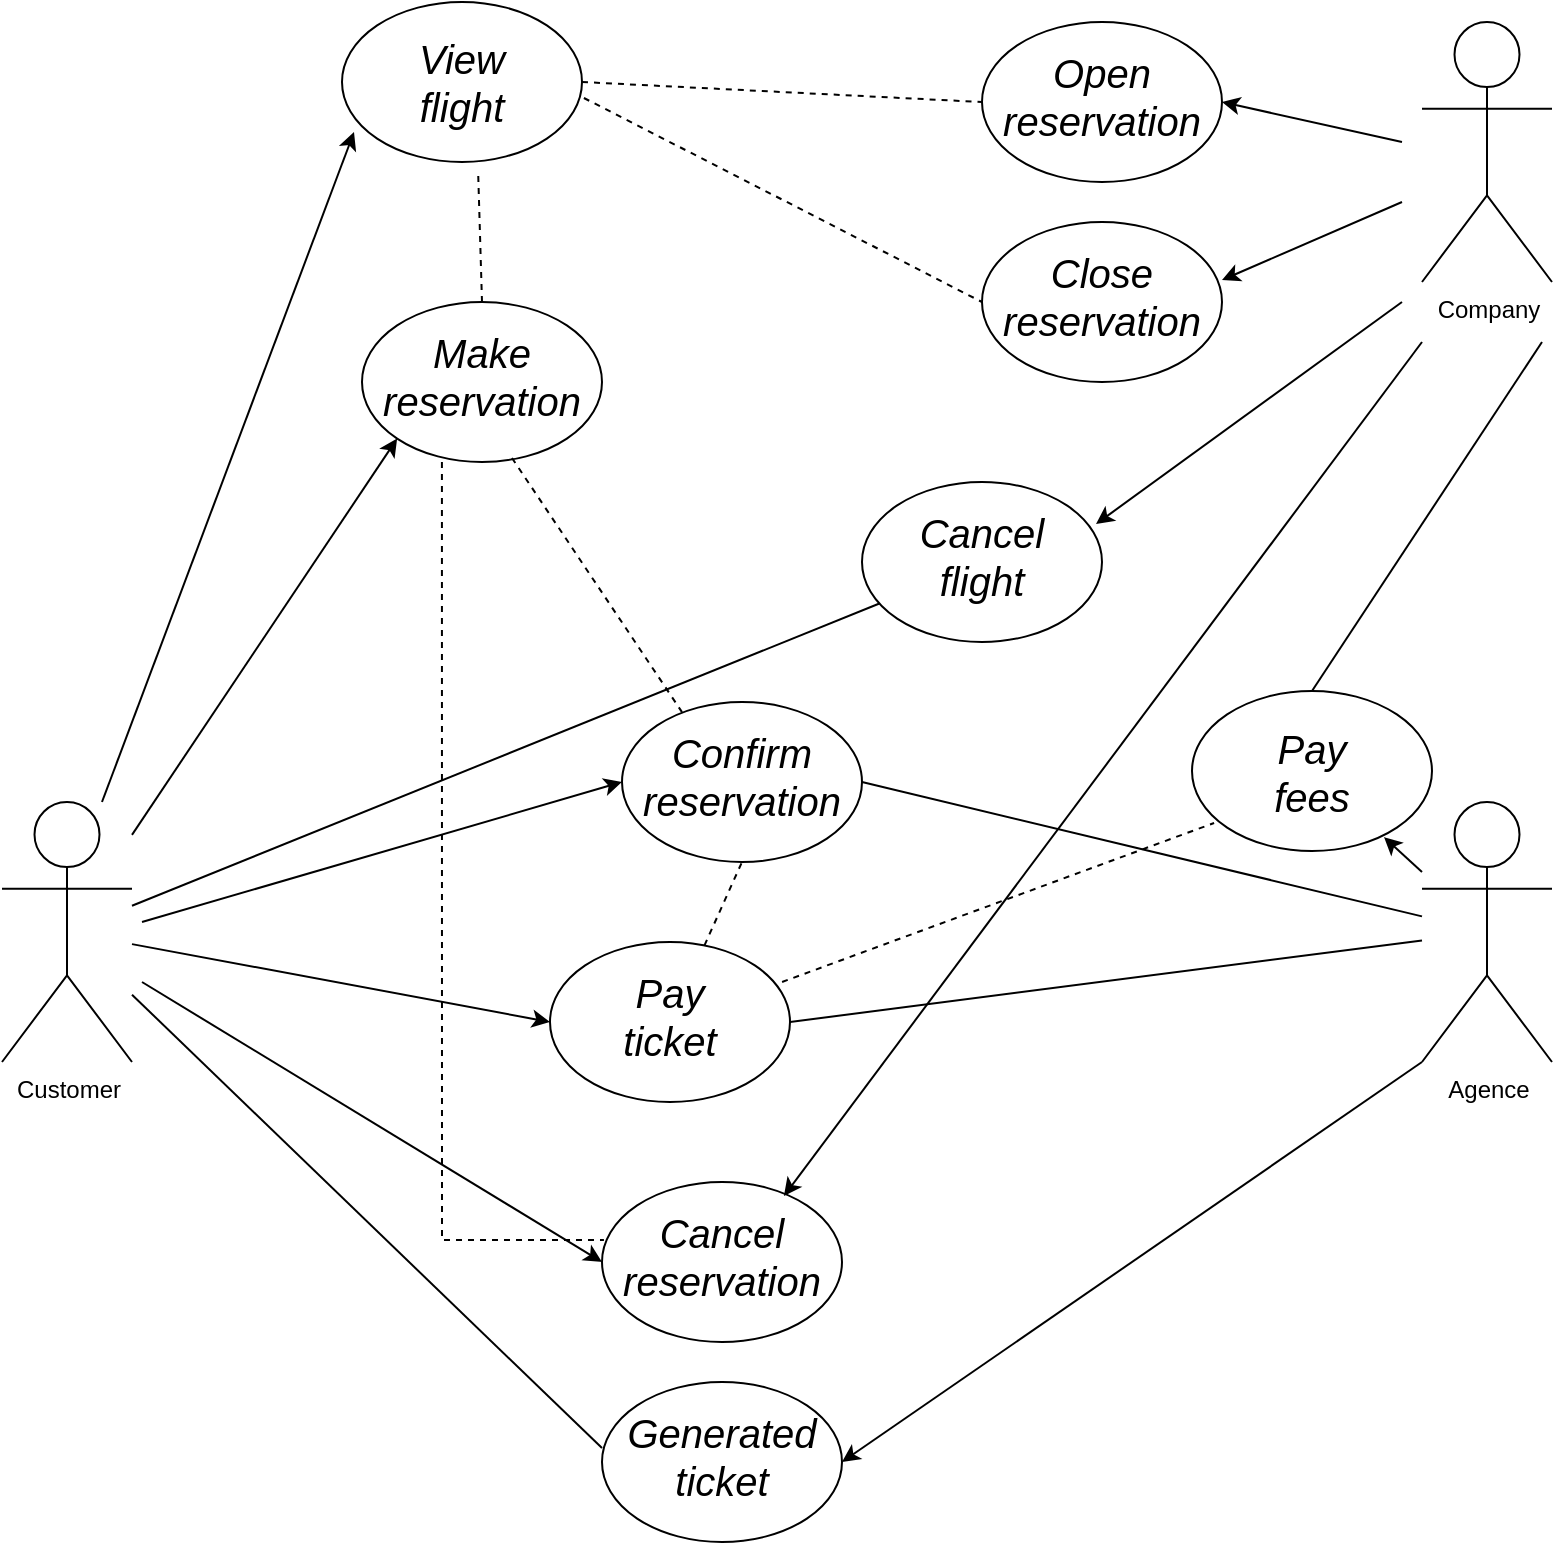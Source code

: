 <mxfile version="16.5.1" type="device"><diagram id="ceLG0h7EkE7IixqswX3k" name="Page-1"><mxGraphModel dx="1261" dy="803" grid="1" gridSize="10" guides="1" tooltips="1" connect="1" arrows="1" fold="1" page="1" pageScale="1" pageWidth="827" pageHeight="1169" math="0" shadow="0"><root><mxCell id="0"/><mxCell id="1" parent="0"/><mxCell id="N7wIcBvlE-h2t6XAFPV8-1" value="Customer" style="shape=umlActor;verticalLabelPosition=bottom;verticalAlign=top;html=1;outlineConnect=0;" vertex="1" parent="1"><mxGeometry x="20" y="470" width="65" height="130" as="geometry"/></mxCell><mxCell id="N7wIcBvlE-h2t6XAFPV8-8" value="Company" style="shape=umlActor;verticalLabelPosition=bottom;verticalAlign=top;html=1;outlineConnect=0;" vertex="1" parent="1"><mxGeometry x="730" y="80" width="65" height="130" as="geometry"/></mxCell><mxCell id="N7wIcBvlE-h2t6XAFPV8-9" value="Agence" style="shape=umlActor;verticalLabelPosition=bottom;verticalAlign=top;html=1;outlineConnect=0;" vertex="1" parent="1"><mxGeometry x="730" y="470" width="65" height="130" as="geometry"/></mxCell><mxCell id="N7wIcBvlE-h2t6XAFPV8-20" value="" style="group" vertex="1" connectable="0" parent="1"><mxGeometry x="480" y="90" width="120" height="80" as="geometry"/></mxCell><mxCell id="N7wIcBvlE-h2t6XAFPV8-16" value="" style="ellipse;whiteSpace=wrap;html=1;fillColor=none;" vertex="1" parent="N7wIcBvlE-h2t6XAFPV8-20"><mxGeometry x="30" y="-10" width="120" height="80" as="geometry"/></mxCell><mxCell id="N7wIcBvlE-h2t6XAFPV8-17" value="&lt;span data-lucid-type=&quot;application/vnd.lucid.text&quot; data-lucid-content=&quot;{&amp;#34;t&amp;#34;:&amp;#34;View  flight&amp;#34;,&amp;#34;m&amp;#34;:[{&amp;#34;s&amp;#34;:0,&amp;#34;n&amp;#34;:&amp;#34;a&amp;#34;,&amp;#34;v&amp;#34;:&amp;#34;center&amp;#34;},{&amp;#34;s&amp;#34;:0,&amp;#34;n&amp;#34;:&amp;#34;fc&amp;#34;,&amp;#34;v&amp;#34;:&amp;#34;Oblique&amp;#34;,&amp;#34;e&amp;#34;:12},{&amp;#34;s&amp;#34;:0,&amp;#34;n&amp;#34;:&amp;#34;fid&amp;#34;,&amp;#34;v&amp;#34;:8,&amp;#34;e&amp;#34;:12},{&amp;#34;s&amp;#34;:0,&amp;#34;n&amp;#34;:&amp;#34;i&amp;#34;,&amp;#34;v&amp;#34;:true,&amp;#34;e&amp;#34;:12},{&amp;#34;s&amp;#34;:0,&amp;#34;n&amp;#34;:&amp;#34;s&amp;#34;,&amp;#34;v&amp;#34;:17.778,&amp;#34;e&amp;#34;:12},{&amp;#34;s&amp;#34;:0,&amp;#34;n&amp;#34;:&amp;#34;c&amp;#34;,&amp;#34;v&amp;#34;:&amp;#34;#ffffffff&amp;#34;,&amp;#34;e&amp;#34;:12}]}&quot; style=&quot;font-size: 20px&quot;&gt;&lt;span style=&quot;font-style: italic ; font-size: 20px&quot;&gt;Open reservation&lt;/span&gt;&lt;/span&gt;" style="text;html=1;align=center;verticalAlign=middle;whiteSpace=wrap;rounded=0;labelBackgroundColor=none;fontColor=default;fontSize=20;" vertex="1" parent="N7wIcBvlE-h2t6XAFPV8-20"><mxGeometry x="55" y="9.5" width="70" height="35" as="geometry"/></mxCell><mxCell id="N7wIcBvlE-h2t6XAFPV8-21" value="" style="group" vertex="1" connectable="0" parent="1"><mxGeometry x="510" y="180" width="120" height="80" as="geometry"/></mxCell><mxCell id="N7wIcBvlE-h2t6XAFPV8-18" value="" style="ellipse;whiteSpace=wrap;html=1;fillColor=none;" vertex="1" parent="N7wIcBvlE-h2t6XAFPV8-21"><mxGeometry width="120" height="80" as="geometry"/></mxCell><mxCell id="N7wIcBvlE-h2t6XAFPV8-19" value="&lt;span data-lucid-type=&quot;application/vnd.lucid.text&quot; data-lucid-content=&quot;{&amp;#34;t&amp;#34;:&amp;#34;View  flight&amp;#34;,&amp;#34;m&amp;#34;:[{&amp;#34;s&amp;#34;:0,&amp;#34;n&amp;#34;:&amp;#34;a&amp;#34;,&amp;#34;v&amp;#34;:&amp;#34;center&amp;#34;},{&amp;#34;s&amp;#34;:0,&amp;#34;n&amp;#34;:&amp;#34;fc&amp;#34;,&amp;#34;v&amp;#34;:&amp;#34;Oblique&amp;#34;,&amp;#34;e&amp;#34;:12},{&amp;#34;s&amp;#34;:0,&amp;#34;n&amp;#34;:&amp;#34;fid&amp;#34;,&amp;#34;v&amp;#34;:8,&amp;#34;e&amp;#34;:12},{&amp;#34;s&amp;#34;:0,&amp;#34;n&amp;#34;:&amp;#34;i&amp;#34;,&amp;#34;v&amp;#34;:true,&amp;#34;e&amp;#34;:12},{&amp;#34;s&amp;#34;:0,&amp;#34;n&amp;#34;:&amp;#34;s&amp;#34;,&amp;#34;v&amp;#34;:17.778,&amp;#34;e&amp;#34;:12},{&amp;#34;s&amp;#34;:0,&amp;#34;n&amp;#34;:&amp;#34;c&amp;#34;,&amp;#34;v&amp;#34;:&amp;#34;#ffffffff&amp;#34;,&amp;#34;e&amp;#34;:12}]}&quot; style=&quot;font-size: 20px&quot;&gt;&lt;span style=&quot;font-style: italic ; font-size: 20px&quot;&gt;Close reservation&lt;/span&gt;&lt;/span&gt;" style="text;html=1;align=center;verticalAlign=middle;whiteSpace=wrap;rounded=0;labelBackgroundColor=none;fontColor=default;fontSize=20;" vertex="1" parent="N7wIcBvlE-h2t6XAFPV8-21"><mxGeometry x="25" y="19.5" width="70" height="35" as="geometry"/></mxCell><mxCell id="N7wIcBvlE-h2t6XAFPV8-22" value="" style="group" vertex="1" connectable="0" parent="1"><mxGeometry x="200" y="220" width="120" height="80" as="geometry"/></mxCell><mxCell id="N7wIcBvlE-h2t6XAFPV8-14" value="" style="ellipse;whiteSpace=wrap;html=1;fillColor=none;" vertex="1" parent="N7wIcBvlE-h2t6XAFPV8-22"><mxGeometry width="120" height="80" as="geometry"/></mxCell><mxCell id="N7wIcBvlE-h2t6XAFPV8-15" value="&lt;span data-lucid-type=&quot;application/vnd.lucid.text&quot; data-lucid-content=&quot;{&amp;#34;t&amp;#34;:&amp;#34;View  flight&amp;#34;,&amp;#34;m&amp;#34;:[{&amp;#34;s&amp;#34;:0,&amp;#34;n&amp;#34;:&amp;#34;a&amp;#34;,&amp;#34;v&amp;#34;:&amp;#34;center&amp;#34;},{&amp;#34;s&amp;#34;:0,&amp;#34;n&amp;#34;:&amp;#34;fc&amp;#34;,&amp;#34;v&amp;#34;:&amp;#34;Oblique&amp;#34;,&amp;#34;e&amp;#34;:12},{&amp;#34;s&amp;#34;:0,&amp;#34;n&amp;#34;:&amp;#34;fid&amp;#34;,&amp;#34;v&amp;#34;:8,&amp;#34;e&amp;#34;:12},{&amp;#34;s&amp;#34;:0,&amp;#34;n&amp;#34;:&amp;#34;i&amp;#34;,&amp;#34;v&amp;#34;:true,&amp;#34;e&amp;#34;:12},{&amp;#34;s&amp;#34;:0,&amp;#34;n&amp;#34;:&amp;#34;s&amp;#34;,&amp;#34;v&amp;#34;:17.778,&amp;#34;e&amp;#34;:12},{&amp;#34;s&amp;#34;:0,&amp;#34;n&amp;#34;:&amp;#34;c&amp;#34;,&amp;#34;v&amp;#34;:&amp;#34;#ffffffff&amp;#34;,&amp;#34;e&amp;#34;:12}]}&quot; style=&quot;font-size: 20px&quot;&gt;&lt;span style=&quot;font-style: italic ; font-size: 20px&quot;&gt;Make reservation&lt;/span&gt;&lt;/span&gt;" style="text;html=1;align=center;verticalAlign=middle;whiteSpace=wrap;rounded=0;labelBackgroundColor=none;fontColor=default;fontSize=20;" vertex="1" parent="N7wIcBvlE-h2t6XAFPV8-22"><mxGeometry x="25" y="19.5" width="70" height="35" as="geometry"/></mxCell><mxCell id="N7wIcBvlE-h2t6XAFPV8-23" value="" style="group" vertex="1" connectable="0" parent="1"><mxGeometry x="190" y="70" width="120" height="80" as="geometry"/></mxCell><mxCell id="N7wIcBvlE-h2t6XAFPV8-11" value="" style="ellipse;whiteSpace=wrap;html=1;fillColor=none;" vertex="1" parent="N7wIcBvlE-h2t6XAFPV8-23"><mxGeometry width="120" height="80" as="geometry"/></mxCell><mxCell id="N7wIcBvlE-h2t6XAFPV8-13" value="&lt;span data-lucid-type=&quot;application/vnd.lucid.text&quot; data-lucid-content=&quot;{&amp;quot;t&amp;quot;:&amp;quot;View  flight&amp;quot;,&amp;quot;m&amp;quot;:[{&amp;quot;s&amp;quot;:0,&amp;quot;n&amp;quot;:&amp;quot;a&amp;quot;,&amp;quot;v&amp;quot;:&amp;quot;center&amp;quot;},{&amp;quot;s&amp;quot;:0,&amp;quot;n&amp;quot;:&amp;quot;fc&amp;quot;,&amp;quot;v&amp;quot;:&amp;quot;Oblique&amp;quot;,&amp;quot;e&amp;quot;:12},{&amp;quot;s&amp;quot;:0,&amp;quot;n&amp;quot;:&amp;quot;fid&amp;quot;,&amp;quot;v&amp;quot;:8,&amp;quot;e&amp;quot;:12},{&amp;quot;s&amp;quot;:0,&amp;quot;n&amp;quot;:&amp;quot;i&amp;quot;,&amp;quot;v&amp;quot;:true,&amp;quot;e&amp;quot;:12},{&amp;quot;s&amp;quot;:0,&amp;quot;n&amp;quot;:&amp;quot;s&amp;quot;,&amp;quot;v&amp;quot;:17.778,&amp;quot;e&amp;quot;:12},{&amp;quot;s&amp;quot;:0,&amp;quot;n&amp;quot;:&amp;quot;c&amp;quot;,&amp;quot;v&amp;quot;:&amp;quot;#ffffffff&amp;quot;,&amp;quot;e&amp;quot;:12}]}&quot; style=&quot;font-size: 20px;&quot;&gt;&lt;span style=&quot;font-style: italic; font-size: 20px;&quot;&gt;View  flight&lt;/span&gt;&lt;/span&gt;" style="text;html=1;align=center;verticalAlign=middle;whiteSpace=wrap;rounded=0;labelBackgroundColor=none;fontColor=default;fontSize=20;" vertex="1" parent="N7wIcBvlE-h2t6XAFPV8-23"><mxGeometry x="25" y="22.5" width="70" height="35" as="geometry"/></mxCell><mxCell id="N7wIcBvlE-h2t6XAFPV8-26" value="" style="group" vertex="1" connectable="0" parent="1"><mxGeometry x="450" y="310" width="120" height="80" as="geometry"/></mxCell><mxCell id="N7wIcBvlE-h2t6XAFPV8-27" value="" style="ellipse;whiteSpace=wrap;html=1;fillColor=none;" vertex="1" parent="N7wIcBvlE-h2t6XAFPV8-26"><mxGeometry width="120" height="80" as="geometry"/></mxCell><mxCell id="N7wIcBvlE-h2t6XAFPV8-28" value="&lt;span data-lucid-type=&quot;application/vnd.lucid.text&quot; data-lucid-content=&quot;{&amp;#34;t&amp;#34;:&amp;#34;View  flight&amp;#34;,&amp;#34;m&amp;#34;:[{&amp;#34;s&amp;#34;:0,&amp;#34;n&amp;#34;:&amp;#34;a&amp;#34;,&amp;#34;v&amp;#34;:&amp;#34;center&amp;#34;},{&amp;#34;s&amp;#34;:0,&amp;#34;n&amp;#34;:&amp;#34;fc&amp;#34;,&amp;#34;v&amp;#34;:&amp;#34;Oblique&amp;#34;,&amp;#34;e&amp;#34;:12},{&amp;#34;s&amp;#34;:0,&amp;#34;n&amp;#34;:&amp;#34;fid&amp;#34;,&amp;#34;v&amp;#34;:8,&amp;#34;e&amp;#34;:12},{&amp;#34;s&amp;#34;:0,&amp;#34;n&amp;#34;:&amp;#34;i&amp;#34;,&amp;#34;v&amp;#34;:true,&amp;#34;e&amp;#34;:12},{&amp;#34;s&amp;#34;:0,&amp;#34;n&amp;#34;:&amp;#34;s&amp;#34;,&amp;#34;v&amp;#34;:17.778,&amp;#34;e&amp;#34;:12},{&amp;#34;s&amp;#34;:0,&amp;#34;n&amp;#34;:&amp;#34;c&amp;#34;,&amp;#34;v&amp;#34;:&amp;#34;#ffffffff&amp;#34;,&amp;#34;e&amp;#34;:12}]}&quot; style=&quot;font-size: 20px&quot;&gt;&lt;span style=&quot;font-style: italic ; font-size: 20px&quot;&gt;Cancel flight&lt;/span&gt;&lt;/span&gt;" style="text;html=1;align=center;verticalAlign=middle;whiteSpace=wrap;rounded=0;labelBackgroundColor=none;fontColor=default;fontSize=20;" vertex="1" parent="N7wIcBvlE-h2t6XAFPV8-26"><mxGeometry x="25" y="19.5" width="70" height="35" as="geometry"/></mxCell><mxCell id="N7wIcBvlE-h2t6XAFPV8-30" value="" style="group" vertex="1" connectable="0" parent="1"><mxGeometry x="330" y="420" width="120" height="80" as="geometry"/></mxCell><mxCell id="N7wIcBvlE-h2t6XAFPV8-31" value="" style="ellipse;whiteSpace=wrap;html=1;fillColor=none;" vertex="1" parent="N7wIcBvlE-h2t6XAFPV8-30"><mxGeometry width="120" height="80" as="geometry"/></mxCell><mxCell id="N7wIcBvlE-h2t6XAFPV8-32" value="&lt;span data-lucid-type=&quot;application/vnd.lucid.text&quot; data-lucid-content=&quot;{&amp;#34;t&amp;#34;:&amp;#34;View  flight&amp;#34;,&amp;#34;m&amp;#34;:[{&amp;#34;s&amp;#34;:0,&amp;#34;n&amp;#34;:&amp;#34;a&amp;#34;,&amp;#34;v&amp;#34;:&amp;#34;center&amp;#34;},{&amp;#34;s&amp;#34;:0,&amp;#34;n&amp;#34;:&amp;#34;fc&amp;#34;,&amp;#34;v&amp;#34;:&amp;#34;Oblique&amp;#34;,&amp;#34;e&amp;#34;:12},{&amp;#34;s&amp;#34;:0,&amp;#34;n&amp;#34;:&amp;#34;fid&amp;#34;,&amp;#34;v&amp;#34;:8,&amp;#34;e&amp;#34;:12},{&amp;#34;s&amp;#34;:0,&amp;#34;n&amp;#34;:&amp;#34;i&amp;#34;,&amp;#34;v&amp;#34;:true,&amp;#34;e&amp;#34;:12},{&amp;#34;s&amp;#34;:0,&amp;#34;n&amp;#34;:&amp;#34;s&amp;#34;,&amp;#34;v&amp;#34;:17.778,&amp;#34;e&amp;#34;:12},{&amp;#34;s&amp;#34;:0,&amp;#34;n&amp;#34;:&amp;#34;c&amp;#34;,&amp;#34;v&amp;#34;:&amp;#34;#ffffffff&amp;#34;,&amp;#34;e&amp;#34;:12}]}&quot; style=&quot;font-size: 20px&quot;&gt;&lt;span style=&quot;font-style: italic ; font-size: 20px&quot;&gt;Confirm reservation&lt;/span&gt;&lt;/span&gt;" style="text;html=1;align=center;verticalAlign=middle;whiteSpace=wrap;rounded=0;labelBackgroundColor=none;fontColor=default;fontSize=20;" vertex="1" parent="N7wIcBvlE-h2t6XAFPV8-30"><mxGeometry x="25" y="19.5" width="70" height="35" as="geometry"/></mxCell><mxCell id="N7wIcBvlE-h2t6XAFPV8-33" value="" style="group" vertex="1" connectable="0" parent="1"><mxGeometry x="294" y="540" width="120" height="80" as="geometry"/></mxCell><mxCell id="N7wIcBvlE-h2t6XAFPV8-34" value="" style="ellipse;whiteSpace=wrap;html=1;fillColor=none;" vertex="1" parent="N7wIcBvlE-h2t6XAFPV8-33"><mxGeometry width="120" height="80" as="geometry"/></mxCell><mxCell id="N7wIcBvlE-h2t6XAFPV8-35" value="&lt;i&gt;Pay ticket&lt;/i&gt;" style="text;html=1;align=center;verticalAlign=middle;whiteSpace=wrap;rounded=0;labelBackgroundColor=none;fontColor=default;fontSize=20;" vertex="1" parent="N7wIcBvlE-h2t6XAFPV8-33"><mxGeometry x="25" y="19.5" width="70" height="35" as="geometry"/></mxCell><mxCell id="N7wIcBvlE-h2t6XAFPV8-36" value="" style="group" vertex="1" connectable="0" parent="1"><mxGeometry x="320" y="760" width="120" height="80" as="geometry"/></mxCell><mxCell id="N7wIcBvlE-h2t6XAFPV8-42" value="" style="group" vertex="1" connectable="0" parent="N7wIcBvlE-h2t6XAFPV8-36"><mxGeometry width="120" height="80" as="geometry"/></mxCell><mxCell id="N7wIcBvlE-h2t6XAFPV8-37" value="" style="ellipse;whiteSpace=wrap;html=1;fillColor=none;" vertex="1" parent="N7wIcBvlE-h2t6XAFPV8-42"><mxGeometry width="120" height="80" as="geometry"/></mxCell><mxCell id="N7wIcBvlE-h2t6XAFPV8-38" value="&lt;span data-lucid-type=&quot;application/vnd.lucid.text&quot; data-lucid-content=&quot;{&amp;#34;t&amp;#34;:&amp;#34;View  flight&amp;#34;,&amp;#34;m&amp;#34;:[{&amp;#34;s&amp;#34;:0,&amp;#34;n&amp;#34;:&amp;#34;a&amp;#34;,&amp;#34;v&amp;#34;:&amp;#34;center&amp;#34;},{&amp;#34;s&amp;#34;:0,&amp;#34;n&amp;#34;:&amp;#34;fc&amp;#34;,&amp;#34;v&amp;#34;:&amp;#34;Oblique&amp;#34;,&amp;#34;e&amp;#34;:12},{&amp;#34;s&amp;#34;:0,&amp;#34;n&amp;#34;:&amp;#34;fid&amp;#34;,&amp;#34;v&amp;#34;:8,&amp;#34;e&amp;#34;:12},{&amp;#34;s&amp;#34;:0,&amp;#34;n&amp;#34;:&amp;#34;i&amp;#34;,&amp;#34;v&amp;#34;:true,&amp;#34;e&amp;#34;:12},{&amp;#34;s&amp;#34;:0,&amp;#34;n&amp;#34;:&amp;#34;s&amp;#34;,&amp;#34;v&amp;#34;:17.778,&amp;#34;e&amp;#34;:12},{&amp;#34;s&amp;#34;:0,&amp;#34;n&amp;#34;:&amp;#34;c&amp;#34;,&amp;#34;v&amp;#34;:&amp;#34;#ffffffff&amp;#34;,&amp;#34;e&amp;#34;:12}]}&quot; style=&quot;font-size: 20px&quot;&gt;&lt;span style=&quot;font-style: italic ; font-size: 20px&quot;&gt;Generated ticket&lt;/span&gt;&lt;/span&gt;" style="text;html=1;align=center;verticalAlign=middle;whiteSpace=wrap;rounded=0;labelBackgroundColor=none;fontColor=default;fontSize=20;" vertex="1" parent="N7wIcBvlE-h2t6XAFPV8-42"><mxGeometry x="25" y="19.5" width="70" height="35" as="geometry"/></mxCell><mxCell id="N7wIcBvlE-h2t6XAFPV8-39" value="" style="group" vertex="1" connectable="0" parent="1"><mxGeometry x="320" y="660" width="120" height="80" as="geometry"/></mxCell><mxCell id="N7wIcBvlE-h2t6XAFPV8-40" value="" style="ellipse;whiteSpace=wrap;html=1;fillColor=none;" vertex="1" parent="N7wIcBvlE-h2t6XAFPV8-39"><mxGeometry width="120" height="80" as="geometry"/></mxCell><mxCell id="N7wIcBvlE-h2t6XAFPV8-41" value="&lt;span data-lucid-type=&quot;application/vnd.lucid.text&quot; data-lucid-content=&quot;{&amp;#34;t&amp;#34;:&amp;#34;View  flight&amp;#34;,&amp;#34;m&amp;#34;:[{&amp;#34;s&amp;#34;:0,&amp;#34;n&amp;#34;:&amp;#34;a&amp;#34;,&amp;#34;v&amp;#34;:&amp;#34;center&amp;#34;},{&amp;#34;s&amp;#34;:0,&amp;#34;n&amp;#34;:&amp;#34;fc&amp;#34;,&amp;#34;v&amp;#34;:&amp;#34;Oblique&amp;#34;,&amp;#34;e&amp;#34;:12},{&amp;#34;s&amp;#34;:0,&amp;#34;n&amp;#34;:&amp;#34;fid&amp;#34;,&amp;#34;v&amp;#34;:8,&amp;#34;e&amp;#34;:12},{&amp;#34;s&amp;#34;:0,&amp;#34;n&amp;#34;:&amp;#34;i&amp;#34;,&amp;#34;v&amp;#34;:true,&amp;#34;e&amp;#34;:12},{&amp;#34;s&amp;#34;:0,&amp;#34;n&amp;#34;:&amp;#34;s&amp;#34;,&amp;#34;v&amp;#34;:17.778,&amp;#34;e&amp;#34;:12},{&amp;#34;s&amp;#34;:0,&amp;#34;n&amp;#34;:&amp;#34;c&amp;#34;,&amp;#34;v&amp;#34;:&amp;#34;#ffffffff&amp;#34;,&amp;#34;e&amp;#34;:12}]}&quot; style=&quot;font-size: 20px&quot;&gt;&lt;span style=&quot;font-style: italic ; font-size: 20px&quot;&gt;Cancel reservation&lt;/span&gt;&lt;/span&gt;" style="text;html=1;align=center;verticalAlign=middle;whiteSpace=wrap;rounded=0;labelBackgroundColor=none;fontColor=default;fontSize=20;" vertex="1" parent="N7wIcBvlE-h2t6XAFPV8-39"><mxGeometry x="25" y="19.5" width="70" height="35" as="geometry"/></mxCell><mxCell id="N7wIcBvlE-h2t6XAFPV8-51" value="" style="endArrow=none;dashed=1;html=1;rounded=0;fontSize=20;fontColor=default;entryX=0;entryY=0.5;entryDx=0;entryDy=0;exitX=1;exitY=0.5;exitDx=0;exitDy=0;" edge="1" parent="1" source="N7wIcBvlE-h2t6XAFPV8-11" target="N7wIcBvlE-h2t6XAFPV8-16"><mxGeometry width="50" height="50" relative="1" as="geometry"><mxPoint x="210" y="380" as="sourcePoint"/><mxPoint x="260" y="330" as="targetPoint"/></mxGeometry></mxCell><mxCell id="N7wIcBvlE-h2t6XAFPV8-52" value="" style="endArrow=none;dashed=1;html=1;rounded=0;fontSize=20;fontColor=default;entryX=0;entryY=0.5;entryDx=0;entryDy=0;exitX=1.008;exitY=0.6;exitDx=0;exitDy=0;exitPerimeter=0;" edge="1" parent="1" source="N7wIcBvlE-h2t6XAFPV8-11" target="N7wIcBvlE-h2t6XAFPV8-18"><mxGeometry width="50" height="50" relative="1" as="geometry"><mxPoint x="310" y="260" as="sourcePoint"/><mxPoint x="360" y="210" as="targetPoint"/></mxGeometry></mxCell><mxCell id="N7wIcBvlE-h2t6XAFPV8-56" value="" style="endArrow=none;html=1;rounded=0;fontSize=20;fontColor=default;entryX=0;entryY=0.413;entryDx=0;entryDy=0;entryPerimeter=0;" edge="1" parent="1" source="N7wIcBvlE-h2t6XAFPV8-1" target="N7wIcBvlE-h2t6XAFPV8-37"><mxGeometry width="50" height="50" relative="1" as="geometry"><mxPoint x="150" y="730" as="sourcePoint"/><mxPoint x="200" y="680" as="targetPoint"/></mxGeometry></mxCell><mxCell id="N7wIcBvlE-h2t6XAFPV8-60" value="" style="endArrow=none;html=1;rounded=0;fontSize=20;fontColor=default;exitX=1;exitY=0.5;exitDx=0;exitDy=0;" edge="1" parent="1" source="N7wIcBvlE-h2t6XAFPV8-34" target="N7wIcBvlE-h2t6XAFPV8-9"><mxGeometry width="50" height="50" relative="1" as="geometry"><mxPoint x="570" y="560" as="sourcePoint"/><mxPoint x="620" y="510" as="targetPoint"/></mxGeometry></mxCell><mxCell id="N7wIcBvlE-h2t6XAFPV8-61" value="" style="endArrow=none;html=1;rounded=0;fontSize=20;fontColor=default;exitX=1;exitY=0.5;exitDx=0;exitDy=0;" edge="1" parent="1" source="N7wIcBvlE-h2t6XAFPV8-31" target="N7wIcBvlE-h2t6XAFPV8-9"><mxGeometry width="50" height="50" relative="1" as="geometry"><mxPoint x="540" y="500" as="sourcePoint"/><mxPoint x="590" y="450" as="targetPoint"/></mxGeometry></mxCell><mxCell id="N7wIcBvlE-h2t6XAFPV8-64" value="" style="endArrow=none;dashed=1;html=1;rounded=0;fontSize=20;fontColor=default;exitX=0.625;exitY=0.975;exitDx=0;exitDy=0;entryX=0.25;entryY=0.063;entryDx=0;entryDy=0;exitPerimeter=0;entryPerimeter=0;" edge="1" parent="1" source="N7wIcBvlE-h2t6XAFPV8-14" target="N7wIcBvlE-h2t6XAFPV8-31"><mxGeometry width="50" height="50" relative="1" as="geometry"><mxPoint x="280" y="370" as="sourcePoint"/><mxPoint x="330" y="320" as="targetPoint"/></mxGeometry></mxCell><mxCell id="N7wIcBvlE-h2t6XAFPV8-65" value="" style="endArrow=none;dashed=1;html=1;rounded=0;fontSize=20;fontColor=default;exitX=0.333;exitY=1;exitDx=0;exitDy=0;exitPerimeter=0;entryX=0.008;entryY=0.363;entryDx=0;entryDy=0;entryPerimeter=0;" edge="1" parent="1" source="N7wIcBvlE-h2t6XAFPV8-14" target="N7wIcBvlE-h2t6XAFPV8-40"><mxGeometry width="50" height="50" relative="1" as="geometry"><mxPoint x="280" y="390" as="sourcePoint"/><mxPoint x="340" y="630" as="targetPoint"/><Array as="points"><mxPoint x="240" y="689"/></Array></mxGeometry></mxCell><mxCell id="N7wIcBvlE-h2t6XAFPV8-66" value="" style="endArrow=none;html=1;rounded=0;fontSize=20;fontColor=default;" edge="1" parent="1" source="N7wIcBvlE-h2t6XAFPV8-1" target="N7wIcBvlE-h2t6XAFPV8-27"><mxGeometry width="50" height="50" relative="1" as="geometry"><mxPoint x="380" y="360" as="sourcePoint"/><mxPoint x="430" y="310" as="targetPoint"/></mxGeometry></mxCell><mxCell id="N7wIcBvlE-h2t6XAFPV8-67" value="" style="endArrow=none;dashed=1;html=1;rounded=0;fontSize=20;fontColor=default;exitX=0.5;exitY=0;exitDx=0;exitDy=0;entryX=0.567;entryY=1.05;entryDx=0;entryDy=0;entryPerimeter=0;" edge="1" parent="1" source="N7wIcBvlE-h2t6XAFPV8-14" target="N7wIcBvlE-h2t6XAFPV8-11"><mxGeometry width="50" height="50" relative="1" as="geometry"><mxPoint x="300" y="200" as="sourcePoint"/><mxPoint x="350" y="150" as="targetPoint"/></mxGeometry></mxCell><mxCell id="N7wIcBvlE-h2t6XAFPV8-68" value="" style="endArrow=none;dashed=1;html=1;rounded=0;fontSize=20;fontColor=default;entryX=0.5;entryY=1;entryDx=0;entryDy=0;" edge="1" parent="1" source="N7wIcBvlE-h2t6XAFPV8-34" target="N7wIcBvlE-h2t6XAFPV8-31"><mxGeometry width="50" height="50" relative="1" as="geometry"><mxPoint x="490" y="540" as="sourcePoint"/><mxPoint x="540" y="490" as="targetPoint"/></mxGeometry></mxCell><mxCell id="N7wIcBvlE-h2t6XAFPV8-70" value="" style="group" vertex="1" connectable="0" parent="1"><mxGeometry x="590" y="360" width="145" height="134.5" as="geometry"/></mxCell><mxCell id="N7wIcBvlE-h2t6XAFPV8-72" value="&lt;i&gt;Pay fees&lt;/i&gt;" style="text;html=1;align=center;verticalAlign=middle;whiteSpace=wrap;rounded=0;labelBackgroundColor=none;fontColor=default;fontSize=20;" vertex="1" parent="N7wIcBvlE-h2t6XAFPV8-70"><mxGeometry x="50" y="77" width="70" height="35" as="geometry"/></mxCell><mxCell id="N7wIcBvlE-h2t6XAFPV8-71" value="" style="ellipse;whiteSpace=wrap;html=1;fillColor=none;" vertex="1" parent="N7wIcBvlE-h2t6XAFPV8-70"><mxGeometry x="25" y="54.5" width="120" height="80" as="geometry"/></mxCell><mxCell id="N7wIcBvlE-h2t6XAFPV8-74" value="" style="endArrow=none;html=1;rounded=0;fontSize=20;fontColor=default;exitX=0.5;exitY=0;exitDx=0;exitDy=0;" edge="1" parent="1" source="N7wIcBvlE-h2t6XAFPV8-71"><mxGeometry width="50" height="50" relative="1" as="geometry"><mxPoint x="750" y="380" as="sourcePoint"/><mxPoint x="790" y="240" as="targetPoint"/></mxGeometry></mxCell><mxCell id="N7wIcBvlE-h2t6XAFPV8-76" value="" style="endArrow=classic;html=1;rounded=0;fontSize=20;fontColor=default;entryX=0.05;entryY=0.813;entryDx=0;entryDy=0;entryPerimeter=0;" edge="1" parent="1" target="N7wIcBvlE-h2t6XAFPV8-11"><mxGeometry width="50" height="50" relative="1" as="geometry"><mxPoint x="70" y="470" as="sourcePoint"/><mxPoint x="110" y="210" as="targetPoint"/></mxGeometry></mxCell><mxCell id="N7wIcBvlE-h2t6XAFPV8-77" value="" style="endArrow=classic;html=1;rounded=0;fontSize=20;fontColor=default;entryX=0;entryY=1;entryDx=0;entryDy=0;" edge="1" parent="1" source="N7wIcBvlE-h2t6XAFPV8-1" target="N7wIcBvlE-h2t6XAFPV8-14"><mxGeometry width="50" height="50" relative="1" as="geometry"><mxPoint x="100" y="510" as="sourcePoint"/><mxPoint x="150" y="460" as="targetPoint"/></mxGeometry></mxCell><mxCell id="N7wIcBvlE-h2t6XAFPV8-78" value="" style="endArrow=classic;html=1;rounded=0;fontSize=20;fontColor=default;entryX=1;entryY=0.5;entryDx=0;entryDy=0;" edge="1" parent="1" target="N7wIcBvlE-h2t6XAFPV8-16"><mxGeometry width="50" height="50" relative="1" as="geometry"><mxPoint x="720" y="140" as="sourcePoint"/><mxPoint x="720" y="140" as="targetPoint"/></mxGeometry></mxCell><mxCell id="N7wIcBvlE-h2t6XAFPV8-79" value="" style="endArrow=classic;html=1;rounded=0;fontSize=20;fontColor=default;entryX=1;entryY=0.363;entryDx=0;entryDy=0;entryPerimeter=0;" edge="1" parent="1" target="N7wIcBvlE-h2t6XAFPV8-18"><mxGeometry width="50" height="50" relative="1" as="geometry"><mxPoint x="720" y="170" as="sourcePoint"/><mxPoint x="690" y="150" as="targetPoint"/></mxGeometry></mxCell><mxCell id="N7wIcBvlE-h2t6XAFPV8-80" value="" style="endArrow=classic;html=1;rounded=0;fontSize=20;fontColor=default;entryX=0.975;entryY=0.263;entryDx=0;entryDy=0;entryPerimeter=0;" edge="1" parent="1" target="N7wIcBvlE-h2t6XAFPV8-27"><mxGeometry width="50" height="50" relative="1" as="geometry"><mxPoint x="720" y="220" as="sourcePoint"/><mxPoint x="640" y="270" as="targetPoint"/></mxGeometry></mxCell><mxCell id="N7wIcBvlE-h2t6XAFPV8-81" value="" style="endArrow=classic;html=1;rounded=0;fontSize=20;fontColor=default;entryX=0;entryY=0.5;entryDx=0;entryDy=0;" edge="1" parent="1" source="N7wIcBvlE-h2t6XAFPV8-1" target="N7wIcBvlE-h2t6XAFPV8-34"><mxGeometry width="50" height="50" relative="1" as="geometry"><mxPoint x="170" y="600" as="sourcePoint"/><mxPoint x="220" y="550" as="targetPoint"/></mxGeometry></mxCell><mxCell id="N7wIcBvlE-h2t6XAFPV8-82" value="" style="endArrow=classic;html=1;rounded=0;fontSize=20;fontColor=default;entryX=0;entryY=0.5;entryDx=0;entryDy=0;" edge="1" parent="1" target="N7wIcBvlE-h2t6XAFPV8-31"><mxGeometry width="50" height="50" relative="1" as="geometry"><mxPoint x="90" y="530" as="sourcePoint"/><mxPoint x="240" y="500" as="targetPoint"/></mxGeometry></mxCell><mxCell id="N7wIcBvlE-h2t6XAFPV8-83" value="" style="endArrow=classic;html=1;rounded=0;fontSize=20;fontColor=default;exitX=0;exitY=1;exitDx=0;exitDy=0;exitPerimeter=0;entryX=1;entryY=0.5;entryDx=0;entryDy=0;" edge="1" parent="1" source="N7wIcBvlE-h2t6XAFPV8-9" target="N7wIcBvlE-h2t6XAFPV8-37"><mxGeometry width="50" height="50" relative="1" as="geometry"><mxPoint x="590" y="750" as="sourcePoint"/><mxPoint x="640" y="700" as="targetPoint"/></mxGeometry></mxCell><mxCell id="N7wIcBvlE-h2t6XAFPV8-84" value="" style="endArrow=classic;html=1;rounded=0;fontSize=20;fontColor=default;entryX=0;entryY=0.5;entryDx=0;entryDy=0;" edge="1" parent="1" target="N7wIcBvlE-h2t6XAFPV8-40"><mxGeometry width="50" height="50" relative="1" as="geometry"><mxPoint x="90" y="560" as="sourcePoint"/><mxPoint x="230" y="600" as="targetPoint"/></mxGeometry></mxCell><mxCell id="N7wIcBvlE-h2t6XAFPV8-85" value="" style="endArrow=classic;html=1;rounded=0;fontSize=20;fontColor=default;entryX=0.758;entryY=0.088;entryDx=0;entryDy=0;entryPerimeter=0;" edge="1" parent="1" target="N7wIcBvlE-h2t6XAFPV8-40"><mxGeometry width="50" height="50" relative="1" as="geometry"><mxPoint x="730" y="240" as="sourcePoint"/><mxPoint x="780" y="240" as="targetPoint"/><Array as="points"/></mxGeometry></mxCell><mxCell id="N7wIcBvlE-h2t6XAFPV8-87" value="" style="endArrow=classic;html=1;rounded=0;fontSize=20;fontColor=default;entryX=0.8;entryY=0.913;entryDx=0;entryDy=0;entryPerimeter=0;" edge="1" parent="1" source="N7wIcBvlE-h2t6XAFPV8-9" target="N7wIcBvlE-h2t6XAFPV8-71"><mxGeometry width="50" height="50" relative="1" as="geometry"><mxPoint x="720" y="470" as="sourcePoint"/><mxPoint x="800" y="420" as="targetPoint"/></mxGeometry></mxCell><mxCell id="N7wIcBvlE-h2t6XAFPV8-88" value="" style="endArrow=none;dashed=1;html=1;rounded=0;fontSize=20;fontColor=default;entryX=0.092;entryY=0.825;entryDx=0;entryDy=0;entryPerimeter=0;exitX=0.967;exitY=0.25;exitDx=0;exitDy=0;exitPerimeter=0;" edge="1" parent="1" source="N7wIcBvlE-h2t6XAFPV8-34" target="N7wIcBvlE-h2t6XAFPV8-71"><mxGeometry width="50" height="50" relative="1" as="geometry"><mxPoint x="440" y="560" as="sourcePoint"/><mxPoint x="490" y="510" as="targetPoint"/></mxGeometry></mxCell></root></mxGraphModel></diagram></mxfile>